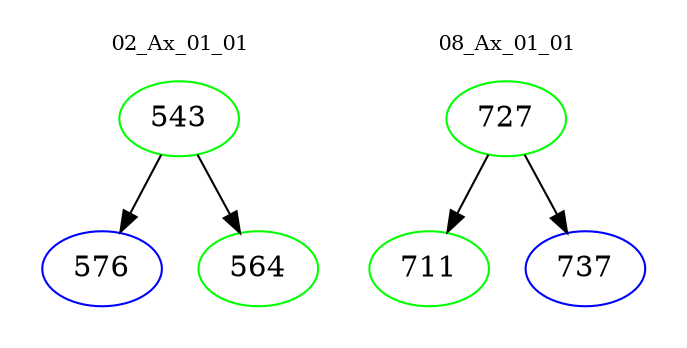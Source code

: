 digraph{
subgraph cluster_0 {
color = white
label = "02_Ax_01_01";
fontsize=10;
T0_543 [label="543", color="green"]
T0_543 -> T0_576 [color="black"]
T0_576 [label="576", color="blue"]
T0_543 -> T0_564 [color="black"]
T0_564 [label="564", color="green"]
}
subgraph cluster_1 {
color = white
label = "08_Ax_01_01";
fontsize=10;
T1_727 [label="727", color="green"]
T1_727 -> T1_711 [color="black"]
T1_711 [label="711", color="green"]
T1_727 -> T1_737 [color="black"]
T1_737 [label="737", color="blue"]
}
}
